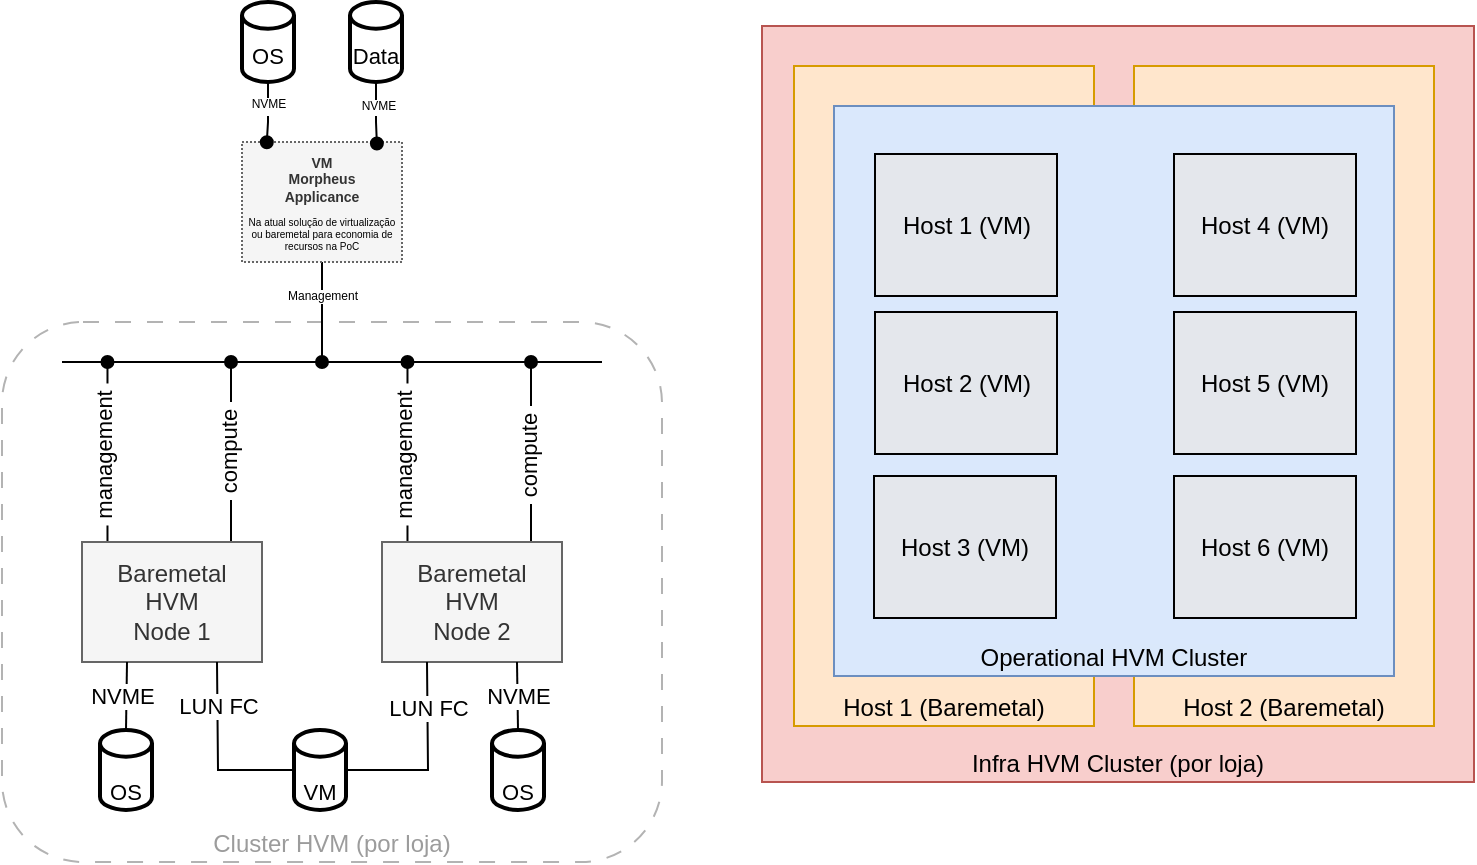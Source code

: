 <mxfile version="28.0.6">
  <diagram name="Página-1" id="3F7QEQXIzWGhVAraJ914">
    <mxGraphModel dx="1722" dy="701" grid="1" gridSize="10" guides="1" tooltips="1" connect="1" arrows="1" fold="1" page="1" pageScale="1" pageWidth="827" pageHeight="1169" math="0" shadow="0">
      <root>
        <mxCell id="0" />
        <mxCell id="1" parent="0" />
        <mxCell id="7OqAvTRWnbTa5GXEed1M-41" value="Infra HVM Cluster (por loja)" style="rounded=0;whiteSpace=wrap;html=1;labelBorderColor=none;labelBackgroundColor=none;verticalAlign=bottom;fillColor=#f8cecc;strokeColor=#b85450;" vertex="1" parent="1">
          <mxGeometry x="430" y="50" width="356" height="378" as="geometry" />
        </mxCell>
        <mxCell id="7OqAvTRWnbTa5GXEed1M-15" value="Host 1 (Baremetal)" style="rounded=0;whiteSpace=wrap;html=1;verticalAlign=bottom;fillColor=#ffe6cc;strokeColor=#d79b00;" vertex="1" parent="1">
          <mxGeometry x="446" y="70" width="150" height="330" as="geometry" />
        </mxCell>
        <mxCell id="7OqAvTRWnbTa5GXEed1M-40" value="Host 2 (Baremetal)" style="rounded=0;whiteSpace=wrap;html=1;verticalAlign=bottom;fillColor=#ffe6cc;strokeColor=#d79b00;" vertex="1" parent="1">
          <mxGeometry x="616" y="70" width="150" height="330" as="geometry" />
        </mxCell>
        <mxCell id="7OqAvTRWnbTa5GXEed1M-26" value="&lt;span style=&quot;background-color: light-dark(rgb(218, 232, 251), rgb(237, 237, 237));&quot;&gt;Operational HVM Cluster&lt;/span&gt;" style="rounded=0;whiteSpace=wrap;html=1;labelBorderColor=none;labelBackgroundColor=none;verticalAlign=bottom;fillColor=#dae8fc;strokeColor=#6c8ebf;" vertex="1" parent="1">
          <mxGeometry x="466" y="90" width="280" height="285" as="geometry" />
        </mxCell>
        <mxCell id="2d2OQ-Xcoo-JY3IukJex-56" value="Cluster HVM (por loja)" style="rounded=1;whiteSpace=wrap;html=1;dashed=1;dashPattern=8 8;strokeColor=#B3B3B3;verticalAlign=bottom;fontColor=light-dark(#9c9c9c, #ededed);" parent="1" vertex="1">
          <mxGeometry x="50" y="198" width="330" height="270" as="geometry" />
        </mxCell>
        <mxCell id="2d2OQ-Xcoo-JY3IukJex-14" style="edgeStyle=orthogonalEdgeStyle;rounded=0;orthogonalLoop=1;jettySize=auto;html=1;endArrow=oval;endFill=1;" parent="1" source="2d2OQ-Xcoo-JY3IukJex-1" edge="1">
          <mxGeometry relative="1" as="geometry">
            <mxPoint x="210" y="218" as="targetPoint" />
          </mxGeometry>
        </mxCell>
        <mxCell id="2d2OQ-Xcoo-JY3IukJex-15" value="Management" style="edgeLabel;html=1;align=center;verticalAlign=middle;resizable=0;points=[];fontSize=6;" parent="2d2OQ-Xcoo-JY3IukJex-14" vertex="1" connectable="0">
          <mxGeometry x="-0.145" relative="1" as="geometry">
            <mxPoint y="-5" as="offset" />
          </mxGeometry>
        </mxCell>
        <mxCell id="2d2OQ-Xcoo-JY3IukJex-1" value="&lt;div&gt;&lt;b&gt;&lt;font style=&quot;font-size: 7px;&quot;&gt;VM&lt;/font&gt;&lt;/b&gt;&lt;/div&gt;&lt;b&gt;&lt;font style=&quot;font-size: 7px;&quot;&gt;Morpheus&lt;/font&gt;&lt;/b&gt;&lt;div&gt;&lt;b&gt;&lt;font style=&quot;font-size: 7px;&quot;&gt;Applicance&lt;/font&gt;&lt;/b&gt;&lt;/div&gt;" style="rounded=0;whiteSpace=wrap;html=1;dashed=1;dashPattern=1 1;fontSize=6;verticalAlign=top;fillColor=#f5f5f5;fontColor=#333333;strokeColor=#666666;" parent="1" vertex="1">
          <mxGeometry x="170" y="108" width="80" height="60" as="geometry" />
        </mxCell>
        <mxCell id="2d2OQ-Xcoo-JY3IukJex-22" style="edgeStyle=orthogonalEdgeStyle;rounded=0;orthogonalLoop=1;jettySize=auto;html=1;endArrow=oval;endFill=1;startSize=5;align=center;fontSize=7;" parent="1" edge="1">
          <mxGeometry relative="1" as="geometry">
            <mxPoint x="102.74" y="218" as="targetPoint" />
            <mxPoint x="102.74" y="308" as="sourcePoint" />
          </mxGeometry>
        </mxCell>
        <mxCell id="2d2OQ-Xcoo-JY3IukJex-29" value="&amp;nbsp;management&amp;nbsp;" style="edgeLabel;html=1;align=center;verticalAlign=middle;resizable=0;points=[];horizontal=0;" parent="2d2OQ-Xcoo-JY3IukJex-22" vertex="1" connectable="0">
          <mxGeometry x="0.093" relative="1" as="geometry">
            <mxPoint x="-2" y="6" as="offset" />
          </mxGeometry>
        </mxCell>
        <mxCell id="2d2OQ-Xcoo-JY3IukJex-24" style="edgeStyle=orthogonalEdgeStyle;rounded=0;orthogonalLoop=1;jettySize=auto;html=1;endArrow=oval;endFill=1;" parent="1" edge="1">
          <mxGeometry relative="1" as="geometry">
            <mxPoint x="164.5" y="218" as="targetPoint" />
            <mxPoint x="164.5" y="308" as="sourcePoint" />
          </mxGeometry>
        </mxCell>
        <mxCell id="2d2OQ-Xcoo-JY3IukJex-30" value="&amp;nbsp;compute&amp;nbsp;" style="edgeLabel;html=1;align=center;verticalAlign=middle;resizable=0;points=[];horizontal=0;" parent="2d2OQ-Xcoo-JY3IukJex-24" vertex="1" connectable="0">
          <mxGeometry x="0.081" y="1" relative="1" as="geometry">
            <mxPoint y="4" as="offset" />
          </mxGeometry>
        </mxCell>
        <mxCell id="2d2OQ-Xcoo-JY3IukJex-2" value="&lt;div&gt;Baremetal&lt;/div&gt;HVM&lt;div&gt;Node 1&lt;/div&gt;" style="rounded=0;whiteSpace=wrap;html=1;fillColor=#f5f5f5;fontColor=#333333;strokeColor=#666666;" parent="1" vertex="1">
          <mxGeometry x="90" y="308" width="90" height="60" as="geometry" />
        </mxCell>
        <mxCell id="2d2OQ-Xcoo-JY3IukJex-6" value="" style="endArrow=none;startArrow=none;html=1;rounded=0;endFill=0;startFill=0;" parent="1" edge="1">
          <mxGeometry width="50" height="50" relative="1" as="geometry">
            <mxPoint x="80" y="218" as="sourcePoint" />
            <mxPoint x="350" y="218" as="targetPoint" />
          </mxGeometry>
        </mxCell>
        <mxCell id="2d2OQ-Xcoo-JY3IukJex-17" value="&lt;div&gt;&lt;br&gt;&lt;/div&gt;OS" style="strokeWidth=2;html=1;shape=mxgraph.flowchart.database;whiteSpace=wrap;fontSize=11;verticalAlign=bottom;" parent="1" vertex="1">
          <mxGeometry x="99" y="402" width="26" height="40" as="geometry" />
        </mxCell>
        <mxCell id="2d2OQ-Xcoo-JY3IukJex-19" value="VM" style="strokeWidth=2;html=1;shape=mxgraph.flowchart.database;whiteSpace=wrap;fontSize=11;verticalAlign=bottom;" parent="1" vertex="1">
          <mxGeometry x="196" y="402" width="26" height="40" as="geometry" />
        </mxCell>
        <mxCell id="2d2OQ-Xcoo-JY3IukJex-40" value="&lt;div&gt;&lt;br&gt;&lt;/div&gt;OS" style="strokeWidth=2;html=1;shape=mxgraph.flowchart.database;whiteSpace=wrap;fontSize=11;" parent="1" vertex="1">
          <mxGeometry x="170" y="38" width="26" height="40" as="geometry" />
        </mxCell>
        <mxCell id="2d2OQ-Xcoo-JY3IukJex-43" style="edgeStyle=orthogonalEdgeStyle;rounded=0;orthogonalLoop=1;jettySize=auto;html=1;endArrow=oval;endFill=1;startSize=5;align=center;fontSize=7;" parent="1" edge="1">
          <mxGeometry relative="1" as="geometry">
            <mxPoint x="252.74" y="218" as="targetPoint" />
            <mxPoint x="252.74" y="308" as="sourcePoint" />
          </mxGeometry>
        </mxCell>
        <mxCell id="2d2OQ-Xcoo-JY3IukJex-44" value="&amp;nbsp;management&amp;nbsp;" style="edgeLabel;html=1;align=center;verticalAlign=middle;resizable=0;points=[];horizontal=0;" parent="2d2OQ-Xcoo-JY3IukJex-43" vertex="1" connectable="0">
          <mxGeometry x="0.093" relative="1" as="geometry">
            <mxPoint x="-2" y="6" as="offset" />
          </mxGeometry>
        </mxCell>
        <mxCell id="2d2OQ-Xcoo-JY3IukJex-47" style="edgeStyle=orthogonalEdgeStyle;rounded=0;orthogonalLoop=1;jettySize=auto;html=1;endArrow=oval;endFill=1;" parent="1" edge="1">
          <mxGeometry relative="1" as="geometry">
            <mxPoint x="314.5" y="218" as="targetPoint" />
            <mxPoint x="314.5" y="308" as="sourcePoint" />
          </mxGeometry>
        </mxCell>
        <mxCell id="2d2OQ-Xcoo-JY3IukJex-48" value="&amp;nbsp;compute&amp;nbsp;" style="edgeLabel;html=1;align=center;verticalAlign=middle;resizable=0;points=[];horizontal=0;" parent="2d2OQ-Xcoo-JY3IukJex-47" vertex="1" connectable="0">
          <mxGeometry x="0.081" y="1" relative="1" as="geometry">
            <mxPoint y="6" as="offset" />
          </mxGeometry>
        </mxCell>
        <mxCell id="2d2OQ-Xcoo-JY3IukJex-49" value="&lt;div&gt;Baremetal&lt;/div&gt;HVM&lt;div&gt;Node 2&lt;/div&gt;" style="rounded=0;whiteSpace=wrap;html=1;fillColor=#f5f5f5;fontColor=#333333;strokeColor=#666666;" parent="1" vertex="1">
          <mxGeometry x="240" y="308" width="90" height="60" as="geometry" />
        </mxCell>
        <mxCell id="2d2OQ-Xcoo-JY3IukJex-50" value="&lt;div&gt;&lt;br&gt;&lt;/div&gt;OS" style="strokeWidth=2;html=1;shape=mxgraph.flowchart.database;whiteSpace=wrap;fontSize=11;verticalAlign=bottom;" parent="1" vertex="1">
          <mxGeometry x="295" y="402" width="26" height="40" as="geometry" />
        </mxCell>
        <mxCell id="2d2OQ-Xcoo-JY3IukJex-57" value="Na atual solução de virtualização ou baremetal para economia de recursos na PoC" style="text;html=1;align=center;verticalAlign=middle;whiteSpace=wrap;rounded=0;fontSize=5;" parent="1" vertex="1">
          <mxGeometry x="170" y="138" width="80" height="30" as="geometry" />
        </mxCell>
        <mxCell id="2d2OQ-Xcoo-JY3IukJex-59" value="&lt;div&gt;&lt;br&gt;&lt;/div&gt;Data" style="strokeWidth=2;html=1;shape=mxgraph.flowchart.database;whiteSpace=wrap;fontSize=11;verticalAlign=middle;" parent="1" vertex="1">
          <mxGeometry x="224" y="38" width="26" height="40" as="geometry" />
        </mxCell>
        <mxCell id="2d2OQ-Xcoo-JY3IukJex-60" style="edgeStyle=orthogonalEdgeStyle;rounded=0;orthogonalLoop=1;jettySize=auto;html=1;entryX=0.155;entryY=0.002;entryDx=0;entryDy=0;entryPerimeter=0;endArrow=oval;endFill=1;" parent="1" source="2d2OQ-Xcoo-JY3IukJex-40" target="2d2OQ-Xcoo-JY3IukJex-1" edge="1">
          <mxGeometry relative="1" as="geometry" />
        </mxCell>
        <mxCell id="2d2OQ-Xcoo-JY3IukJex-62" value="FC" style="edgeLabel;html=1;align=center;verticalAlign=middle;resizable=0;points=[];fontSize=6;" parent="2d2OQ-Xcoo-JY3IukJex-60" vertex="1" connectable="0">
          <mxGeometry x="-0.153" relative="1" as="geometry">
            <mxPoint as="offset" />
          </mxGeometry>
        </mxCell>
        <mxCell id="7OqAvTRWnbTa5GXEed1M-33" value="NVME" style="edgeLabel;html=1;align=center;verticalAlign=middle;resizable=0;points=[];fontSize=6;" vertex="1" connectable="0" parent="2d2OQ-Xcoo-JY3IukJex-60">
          <mxGeometry x="-0.312" relative="1" as="geometry">
            <mxPoint as="offset" />
          </mxGeometry>
        </mxCell>
        <mxCell id="2d2OQ-Xcoo-JY3IukJex-61" style="edgeStyle=orthogonalEdgeStyle;rounded=0;orthogonalLoop=1;jettySize=auto;html=1;entryX=0.843;entryY=0.012;entryDx=0;entryDy=0;entryPerimeter=0;endArrow=oval;endFill=1;" parent="1" source="2d2OQ-Xcoo-JY3IukJex-59" target="2d2OQ-Xcoo-JY3IukJex-1" edge="1">
          <mxGeometry relative="1" as="geometry" />
        </mxCell>
        <mxCell id="2d2OQ-Xcoo-JY3IukJex-63" value="FC" style="edgeLabel;html=1;align=center;verticalAlign=middle;resizable=0;points=[];fontSize=6;" parent="2d2OQ-Xcoo-JY3IukJex-61" vertex="1" connectable="0">
          <mxGeometry x="-0.152" relative="1" as="geometry">
            <mxPoint as="offset" />
          </mxGeometry>
        </mxCell>
        <mxCell id="7OqAvTRWnbTa5GXEed1M-34" value="NVME" style="edgeLabel;html=1;align=center;verticalAlign=middle;resizable=0;points=[];fontSize=6;" vertex="1" connectable="0" parent="2d2OQ-Xcoo-JY3IukJex-61">
          <mxGeometry x="-0.228" y="1" relative="1" as="geometry">
            <mxPoint as="offset" />
          </mxGeometry>
        </mxCell>
        <mxCell id="7OqAvTRWnbTa5GXEed1M-5" value="" style="endArrow=none;html=1;rounded=0;entryX=0.75;entryY=1;entryDx=0;entryDy=0;exitX=0.5;exitY=0;exitDx=0;exitDy=0;exitPerimeter=0;" edge="1" parent="1" source="2d2OQ-Xcoo-JY3IukJex-50" target="2d2OQ-Xcoo-JY3IukJex-49">
          <mxGeometry width="50" height="50" relative="1" as="geometry">
            <mxPoint x="310" y="402" as="sourcePoint" />
            <mxPoint x="360" y="352" as="targetPoint" />
          </mxGeometry>
        </mxCell>
        <mxCell id="7OqAvTRWnbTa5GXEed1M-36" value="NVME" style="edgeLabel;html=1;align=center;verticalAlign=middle;resizable=0;points=[];" vertex="1" connectable="0" parent="7OqAvTRWnbTa5GXEed1M-5">
          <mxGeometry x="0.266" relative="1" as="geometry">
            <mxPoint y="4" as="offset" />
          </mxGeometry>
        </mxCell>
        <mxCell id="7OqAvTRWnbTa5GXEed1M-6" value="" style="endArrow=none;html=1;rounded=0;exitX=0.5;exitY=0;exitDx=0;exitDy=0;exitPerimeter=0;entryX=0.25;entryY=1;entryDx=0;entryDy=0;" edge="1" parent="1" source="2d2OQ-Xcoo-JY3IukJex-17" target="2d2OQ-Xcoo-JY3IukJex-2">
          <mxGeometry width="50" height="50" relative="1" as="geometry">
            <mxPoint x="67" y="394" as="sourcePoint" />
            <mxPoint x="117" y="344" as="targetPoint" />
          </mxGeometry>
        </mxCell>
        <mxCell id="7OqAvTRWnbTa5GXEed1M-35" value="NVME" style="edgeLabel;html=1;align=center;verticalAlign=middle;resizable=0;points=[];" vertex="1" connectable="0" parent="7OqAvTRWnbTa5GXEed1M-6">
          <mxGeometry x="0.378" relative="1" as="geometry">
            <mxPoint x="-3" y="6" as="offset" />
          </mxGeometry>
        </mxCell>
        <mxCell id="7OqAvTRWnbTa5GXEed1M-8" value="" style="endArrow=none;html=1;rounded=0;entryX=0.75;entryY=1;entryDx=0;entryDy=0;exitX=0;exitY=0.5;exitDx=0;exitDy=0;exitPerimeter=0;" edge="1" parent="1" source="2d2OQ-Xcoo-JY3IukJex-19" target="2d2OQ-Xcoo-JY3IukJex-2">
          <mxGeometry width="50" height="50" relative="1" as="geometry">
            <mxPoint x="154" y="422" as="sourcePoint" />
            <mxPoint x="204" y="372" as="targetPoint" />
            <Array as="points">
              <mxPoint x="158" y="422" />
            </Array>
          </mxGeometry>
        </mxCell>
        <mxCell id="7OqAvTRWnbTa5GXEed1M-37" value="LUN FC" style="edgeLabel;html=1;align=center;verticalAlign=middle;resizable=0;points=[];" vertex="1" connectable="0" parent="7OqAvTRWnbTa5GXEed1M-8">
          <mxGeometry x="0.522" relative="1" as="geometry">
            <mxPoint as="offset" />
          </mxGeometry>
        </mxCell>
        <mxCell id="7OqAvTRWnbTa5GXEed1M-9" value="" style="endArrow=none;html=1;rounded=0;exitX=1;exitY=0.5;exitDx=0;exitDy=0;exitPerimeter=0;entryX=0.25;entryY=1;entryDx=0;entryDy=0;" edge="1" parent="1" source="2d2OQ-Xcoo-JY3IukJex-19" target="2d2OQ-Xcoo-JY3IukJex-49">
          <mxGeometry width="50" height="50" relative="1" as="geometry">
            <mxPoint x="237" y="420" as="sourcePoint" />
            <mxPoint x="287" y="370" as="targetPoint" />
            <Array as="points">
              <mxPoint x="263" y="422" />
            </Array>
          </mxGeometry>
        </mxCell>
        <mxCell id="7OqAvTRWnbTa5GXEed1M-38" value="LUN FC" style="edgeLabel;html=1;align=center;verticalAlign=middle;resizable=0;points=[];" vertex="1" connectable="0" parent="7OqAvTRWnbTa5GXEed1M-9">
          <mxGeometry x="0.366" relative="1" as="geometry">
            <mxPoint y="-7" as="offset" />
          </mxGeometry>
        </mxCell>
        <mxCell id="7OqAvTRWnbTa5GXEed1M-18" value="Host 1 (VM)" style="rounded=0;whiteSpace=wrap;html=1;fillColor=light-dark(#e4e7ec, #ededed);" vertex="1" parent="1">
          <mxGeometry x="486.5" y="114" width="91" height="71" as="geometry" />
        </mxCell>
        <mxCell id="7OqAvTRWnbTa5GXEed1M-19" value="Host 2 (VM)" style="rounded=0;whiteSpace=wrap;html=1;fillColor=light-dark(#e4e7ec, #ededed);" vertex="1" parent="1">
          <mxGeometry x="486.5" y="193" width="91" height="71" as="geometry" />
        </mxCell>
        <mxCell id="7OqAvTRWnbTa5GXEed1M-20" value="Host 3 (VM)" style="rounded=0;whiteSpace=wrap;html=1;fillColor=light-dark(#e4e7ec, #ededed);" vertex="1" parent="1">
          <mxGeometry x="486" y="275" width="91" height="71" as="geometry" />
        </mxCell>
        <mxCell id="7OqAvTRWnbTa5GXEed1M-21" value="Host 4 (VM)" style="rounded=0;whiteSpace=wrap;html=1;fillColor=light-dark(#e4e7ec, #ededed);" vertex="1" parent="1">
          <mxGeometry x="636" y="114" width="91" height="71" as="geometry" />
        </mxCell>
        <mxCell id="7OqAvTRWnbTa5GXEed1M-22" value="Host 5 (VM)" style="rounded=0;whiteSpace=wrap;html=1;fillColor=light-dark(#e4e7ec, #ededed);" vertex="1" parent="1">
          <mxGeometry x="636" y="193" width="91" height="71" as="geometry" />
        </mxCell>
        <mxCell id="7OqAvTRWnbTa5GXEed1M-23" value="Host 6 (VM)" style="rounded=0;whiteSpace=wrap;html=1;fillColor=light-dark(#e4e7ec, #ededed);" vertex="1" parent="1">
          <mxGeometry x="636" y="275" width="91" height="71" as="geometry" />
        </mxCell>
      </root>
    </mxGraphModel>
  </diagram>
</mxfile>
